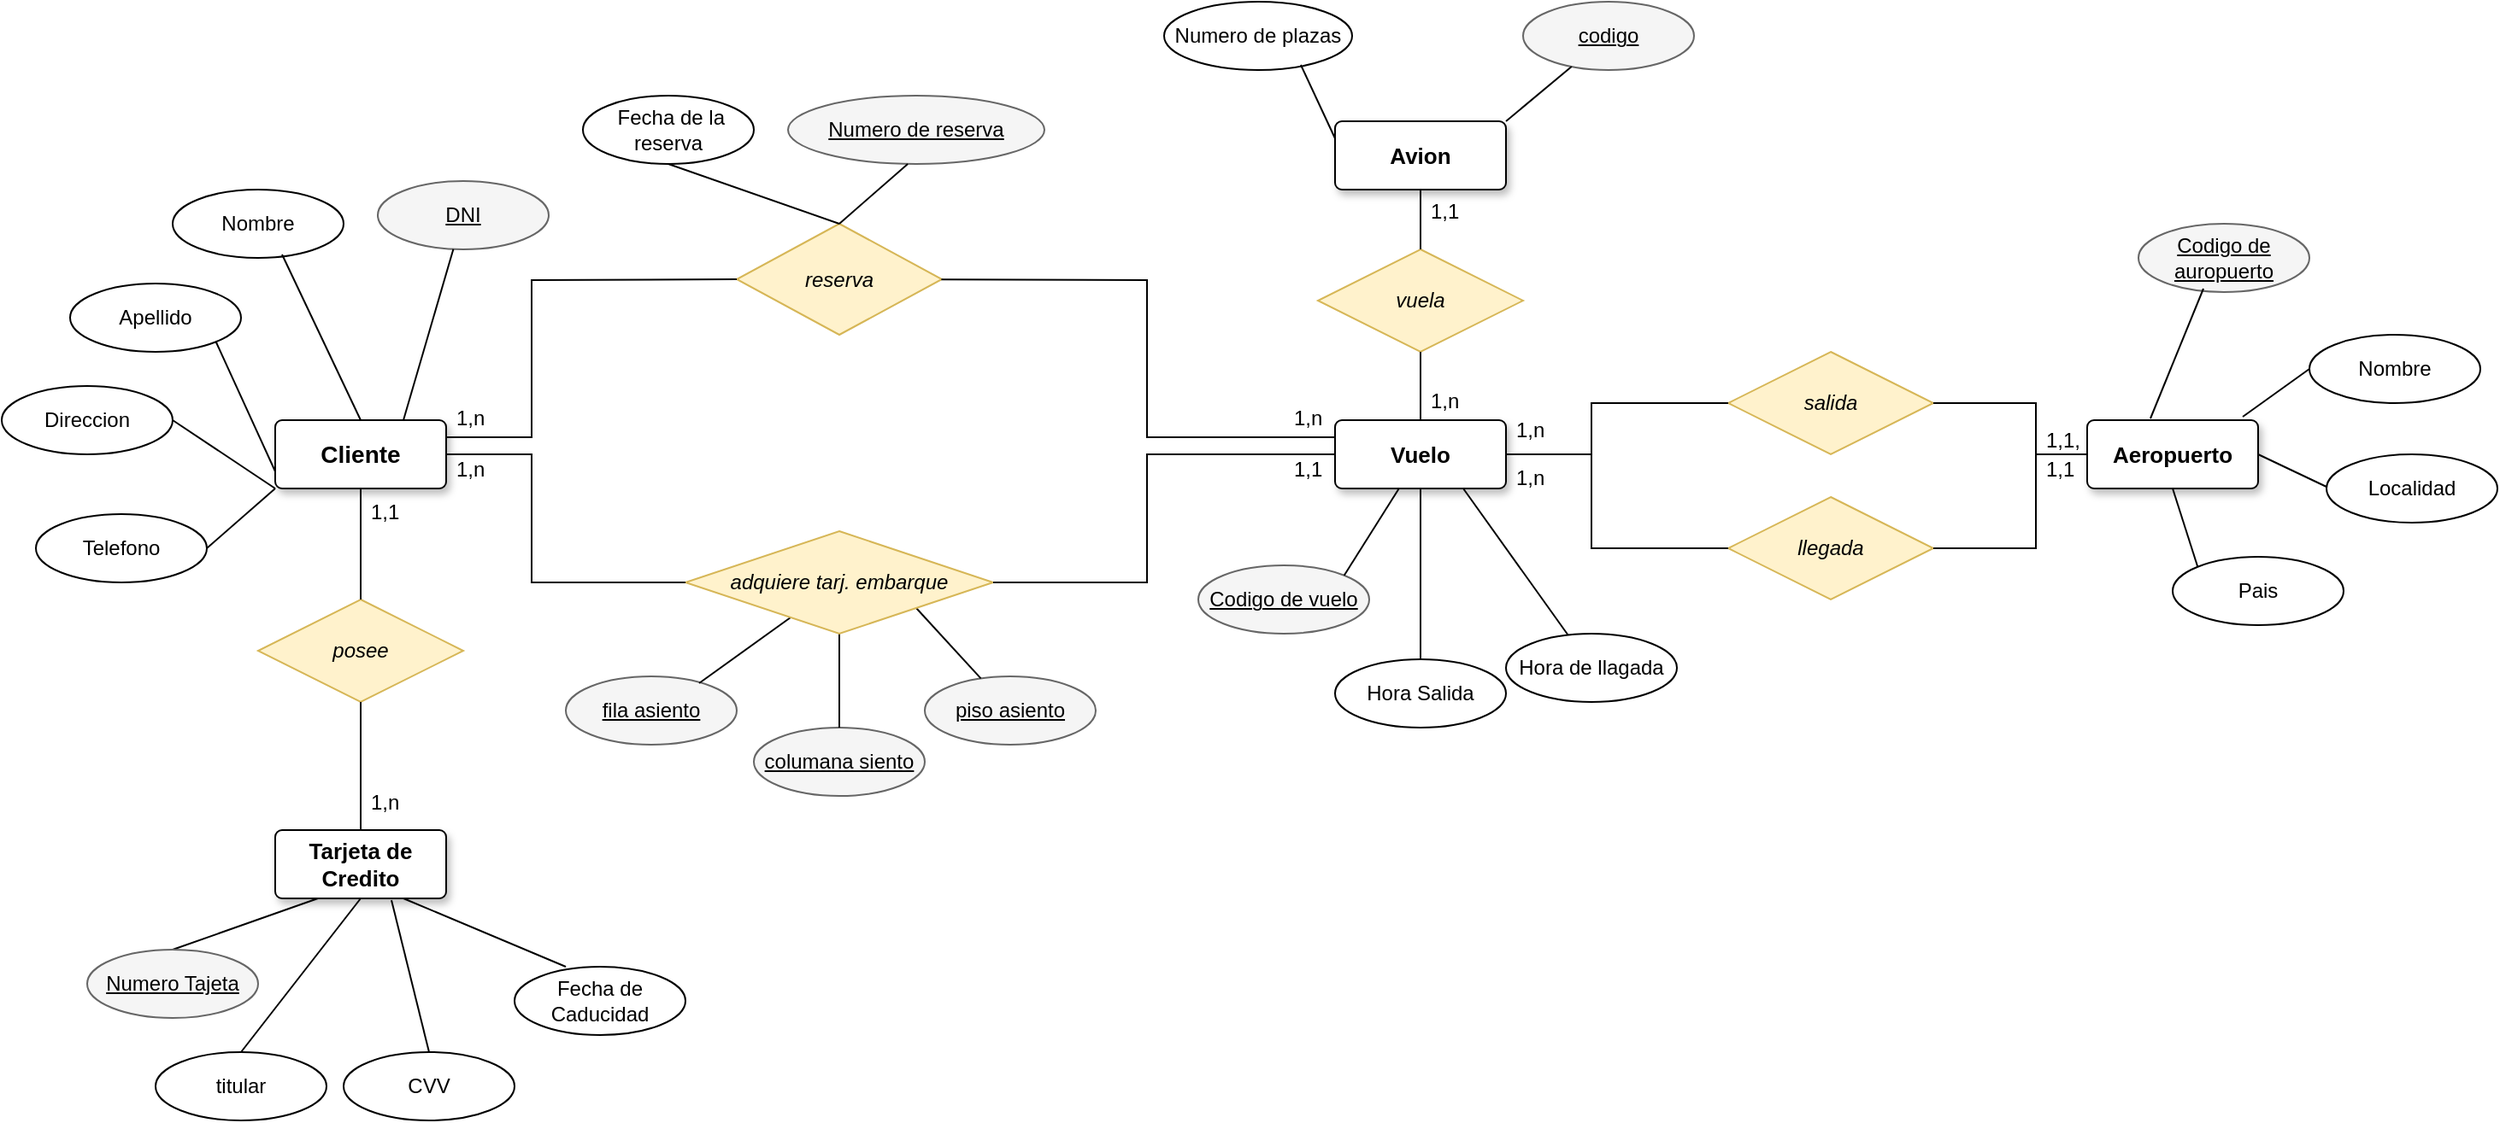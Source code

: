 <mxfile version="22.0.4" type="github">
  <diagram name="Página-1" id="PLl3LoUpIQeQATuizNE1">
    <mxGraphModel dx="2213" dy="751" grid="1" gridSize="10" guides="1" tooltips="1" connect="1" arrows="1" fold="1" page="1" pageScale="1" pageWidth="827" pageHeight="1169" math="0" shadow="0">
      <root>
        <mxCell id="0" />
        <mxCell id="1" parent="0" />
        <mxCell id="TztOawy7K9yjE7T_Magt-1" value="Vuelo" style="rounded=1;arcSize=10;whiteSpace=wrap;html=1;align=center;shadow=1;fontSize=13;fontStyle=1" vertex="1" parent="1">
          <mxGeometry x="550" y="460" width="100" height="40" as="geometry" />
        </mxCell>
        <mxCell id="TztOawy7K9yjE7T_Magt-2" value="Cliente" style="rounded=1;arcSize=10;whiteSpace=wrap;html=1;align=center;shadow=1;fontSize=14;fontStyle=1" vertex="1" parent="1">
          <mxGeometry x="-70" y="460" width="100" height="40" as="geometry" />
        </mxCell>
        <mxCell id="TztOawy7K9yjE7T_Magt-3" value="Aeropuerto" style="rounded=1;arcSize=10;whiteSpace=wrap;html=1;align=center;shadow=1;fontSize=13;fontStyle=1" vertex="1" parent="1">
          <mxGeometry x="990" y="460" width="100" height="40" as="geometry" />
        </mxCell>
        <mxCell id="TztOawy7K9yjE7T_Magt-4" value="Avion" style="rounded=1;arcSize=10;whiteSpace=wrap;html=1;align=center;shadow=1;fontSize=13;fontStyle=1" vertex="1" parent="1">
          <mxGeometry x="550" y="285" width="100" height="40" as="geometry" />
        </mxCell>
        <mxCell id="TztOawy7K9yjE7T_Magt-5" value="Nombre" style="ellipse;whiteSpace=wrap;html=1;align=center;" vertex="1" parent="1">
          <mxGeometry x="-130" y="325" width="100" height="40" as="geometry" />
        </mxCell>
        <mxCell id="TztOawy7K9yjE7T_Magt-6" value="DNI" style="ellipse;whiteSpace=wrap;html=1;align=center;fontStyle=4;fillColor=#f5f5f5;strokeColor=#666666;" vertex="1" parent="1">
          <mxGeometry x="-10" y="320" width="100" height="40" as="geometry" />
        </mxCell>
        <mxCell id="TztOawy7K9yjE7T_Magt-7" value="Apellido" style="ellipse;whiteSpace=wrap;html=1;align=center;" vertex="1" parent="1">
          <mxGeometry x="-190" y="380" width="100" height="40" as="geometry" />
        </mxCell>
        <mxCell id="TztOawy7K9yjE7T_Magt-8" value="Direccion" style="ellipse;whiteSpace=wrap;html=1;align=center;" vertex="1" parent="1">
          <mxGeometry x="-230" y="440" width="100" height="40" as="geometry" />
        </mxCell>
        <mxCell id="TztOawy7K9yjE7T_Magt-9" value="Telefono" style="ellipse;whiteSpace=wrap;html=1;align=center;" vertex="1" parent="1">
          <mxGeometry x="-210" y="515" width="100" height="40" as="geometry" />
        </mxCell>
        <mxCell id="TztOawy7K9yjE7T_Magt-10" value="Tarjeta de Credito" style="rounded=1;arcSize=10;whiteSpace=wrap;html=1;align=center;shadow=1;fontSize=13;fontStyle=1" vertex="1" parent="1">
          <mxGeometry x="-70" y="700" width="100" height="40" as="geometry" />
        </mxCell>
        <mxCell id="TztOawy7K9yjE7T_Magt-11" value="titular" style="ellipse;whiteSpace=wrap;html=1;align=center;" vertex="1" parent="1">
          <mxGeometry x="-140" y="830" width="100" height="40" as="geometry" />
        </mxCell>
        <mxCell id="TztOawy7K9yjE7T_Magt-12" value="CVV" style="ellipse;whiteSpace=wrap;html=1;align=center;" vertex="1" parent="1">
          <mxGeometry x="-30" y="830" width="100" height="40" as="geometry" />
        </mxCell>
        <mxCell id="TztOawy7K9yjE7T_Magt-13" value="Fecha de Caducidad" style="ellipse;whiteSpace=wrap;html=1;align=center;" vertex="1" parent="1">
          <mxGeometry x="70" y="780" width="100" height="40" as="geometry" />
        </mxCell>
        <mxCell id="TztOawy7K9yjE7T_Magt-14" value="" style="endArrow=none;html=1;rounded=0;exitX=0.5;exitY=0;exitDx=0;exitDy=0;entryX=0.5;entryY=1;entryDx=0;entryDy=0;" edge="1" parent="1" source="TztOawy7K9yjE7T_Magt-11" target="TztOawy7K9yjE7T_Magt-10">
          <mxGeometry relative="1" as="geometry">
            <mxPoint x="230" y="550" as="sourcePoint" />
            <mxPoint x="390" y="550" as="targetPoint" />
          </mxGeometry>
        </mxCell>
        <mxCell id="TztOawy7K9yjE7T_Magt-15" value="" style="endArrow=none;html=1;rounded=0;exitX=0.5;exitY=0;exitDx=0;exitDy=0;entryX=0.25;entryY=1;entryDx=0;entryDy=0;" edge="1" parent="1" source="TztOawy7K9yjE7T_Magt-18" target="TztOawy7K9yjE7T_Magt-10">
          <mxGeometry relative="1" as="geometry">
            <mxPoint x="170" y="860" as="sourcePoint" />
            <mxPoint x="290" y="770" as="targetPoint" />
          </mxGeometry>
        </mxCell>
        <mxCell id="TztOawy7K9yjE7T_Magt-16" value="" style="endArrow=none;html=1;rounded=0;entryX=0.5;entryY=0;entryDx=0;entryDy=0;exitX=0.68;exitY=1.025;exitDx=0;exitDy=0;exitPerimeter=0;" edge="1" parent="1" source="TztOawy7K9yjE7T_Magt-10" target="TztOawy7K9yjE7T_Magt-12">
          <mxGeometry relative="1" as="geometry">
            <mxPoint x="316" y="770" as="sourcePoint" />
            <mxPoint x="390" y="550" as="targetPoint" />
          </mxGeometry>
        </mxCell>
        <mxCell id="TztOawy7K9yjE7T_Magt-17" value="" style="endArrow=none;html=1;rounded=0;exitX=0.75;exitY=1;exitDx=0;exitDy=0;" edge="1" parent="1" source="TztOawy7K9yjE7T_Magt-10">
          <mxGeometry relative="1" as="geometry">
            <mxPoint x="230" y="550" as="sourcePoint" />
            <mxPoint x="100" y="780" as="targetPoint" />
          </mxGeometry>
        </mxCell>
        <mxCell id="TztOawy7K9yjE7T_Magt-18" value="Numero Tajeta" style="ellipse;whiteSpace=wrap;html=1;align=center;fontStyle=4;fillColor=#f5f5f5;strokeColor=#666666;" vertex="1" parent="1">
          <mxGeometry x="-180" y="770" width="100" height="40" as="geometry" />
        </mxCell>
        <mxCell id="TztOawy7K9yjE7T_Magt-19" value="" style="endArrow=none;html=1;rounded=0;exitX=0;exitY=1;exitDx=0;exitDy=0;entryX=1;entryY=0.5;entryDx=0;entryDy=0;" edge="1" parent="1" source="TztOawy7K9yjE7T_Magt-2" target="TztOawy7K9yjE7T_Magt-9">
          <mxGeometry relative="1" as="geometry">
            <mxPoint x="370" y="430" as="sourcePoint" />
            <mxPoint x="530" y="430" as="targetPoint" />
          </mxGeometry>
        </mxCell>
        <mxCell id="TztOawy7K9yjE7T_Magt-20" value="" style="endArrow=none;html=1;rounded=0;exitX=1;exitY=1;exitDx=0;exitDy=0;entryX=0;entryY=0.75;entryDx=0;entryDy=0;" edge="1" parent="1" source="TztOawy7K9yjE7T_Magt-7" target="TztOawy7K9yjE7T_Magt-2">
          <mxGeometry relative="1" as="geometry">
            <mxPoint x="370" y="430" as="sourcePoint" />
            <mxPoint x="530" y="430" as="targetPoint" />
          </mxGeometry>
        </mxCell>
        <mxCell id="TztOawy7K9yjE7T_Magt-21" value="" style="endArrow=none;html=1;rounded=0;entryX=1;entryY=0.5;entryDx=0;entryDy=0;exitX=0;exitY=1;exitDx=0;exitDy=0;" edge="1" parent="1" source="TztOawy7K9yjE7T_Magt-2" target="TztOawy7K9yjE7T_Magt-8">
          <mxGeometry relative="1" as="geometry">
            <mxPoint x="370" y="430" as="sourcePoint" />
            <mxPoint x="530" y="430" as="targetPoint" />
          </mxGeometry>
        </mxCell>
        <mxCell id="TztOawy7K9yjE7T_Magt-22" value="" style="endArrow=none;html=1;rounded=0;exitX=0.64;exitY=0.95;exitDx=0;exitDy=0;exitPerimeter=0;entryX=0.5;entryY=0;entryDx=0;entryDy=0;" edge="1" parent="1" source="TztOawy7K9yjE7T_Magt-5" target="TztOawy7K9yjE7T_Magt-2">
          <mxGeometry relative="1" as="geometry">
            <mxPoint x="370" y="430" as="sourcePoint" />
            <mxPoint x="530" y="430" as="targetPoint" />
          </mxGeometry>
        </mxCell>
        <mxCell id="TztOawy7K9yjE7T_Magt-23" value="" style="endArrow=none;html=1;rounded=0;entryX=0.75;entryY=0;entryDx=0;entryDy=0;" edge="1" parent="1" source="TztOawy7K9yjE7T_Magt-6" target="TztOawy7K9yjE7T_Magt-2">
          <mxGeometry relative="1" as="geometry">
            <mxPoint x="320" y="430" as="sourcePoint" />
            <mxPoint x="480" y="430" as="targetPoint" />
          </mxGeometry>
        </mxCell>
        <mxCell id="TztOawy7K9yjE7T_Magt-24" value="&lt;i&gt;posee&lt;/i&gt;" style="shape=rhombus;perimeter=rhombusPerimeter;whiteSpace=wrap;html=1;align=center;fillColor=#fff2cc;strokeColor=#d6b656;" vertex="1" parent="1">
          <mxGeometry x="-80" y="565" width="120" height="60" as="geometry" />
        </mxCell>
        <mxCell id="TztOawy7K9yjE7T_Magt-25" value="" style="endArrow=none;html=1;rounded=0;exitX=0.5;exitY=1;exitDx=0;exitDy=0;entryX=0.5;entryY=0;entryDx=0;entryDy=0;entryPerimeter=0;" edge="1" parent="1" source="TztOawy7K9yjE7T_Magt-2" target="TztOawy7K9yjE7T_Magt-24">
          <mxGeometry relative="1" as="geometry">
            <mxPoint x="320" y="520" as="sourcePoint" />
            <mxPoint x="480" y="520" as="targetPoint" />
          </mxGeometry>
        </mxCell>
        <mxCell id="TztOawy7K9yjE7T_Magt-26" value="" style="endArrow=none;html=1;rounded=0;exitX=0.5;exitY=1;exitDx=0;exitDy=0;entryX=0.5;entryY=0;entryDx=0;entryDy=0;" edge="1" parent="1" source="TztOawy7K9yjE7T_Magt-24" target="TztOawy7K9yjE7T_Magt-10">
          <mxGeometry relative="1" as="geometry">
            <mxPoint x="320" y="520" as="sourcePoint" />
            <mxPoint x="480" y="520" as="targetPoint" />
          </mxGeometry>
        </mxCell>
        <mxCell id="TztOawy7K9yjE7T_Magt-27" value="reserva" style="shape=rhombus;perimeter=rhombusPerimeter;whiteSpace=wrap;html=1;align=center;fillColor=#fff2cc;strokeColor=#d6b656;fontStyle=2" vertex="1" parent="1">
          <mxGeometry x="200" y="345" width="120" height="65" as="geometry" />
        </mxCell>
        <mxCell id="TztOawy7K9yjE7T_Magt-28" value="vuela" style="shape=rhombus;perimeter=rhombusPerimeter;whiteSpace=wrap;html=1;align=center;fillColor=#fff2cc;strokeColor=#d6b656;fontStyle=2" vertex="1" parent="1">
          <mxGeometry x="540" y="360" width="120" height="60" as="geometry" />
        </mxCell>
        <mxCell id="TztOawy7K9yjE7T_Magt-29" value="salida" style="shape=rhombus;perimeter=rhombusPerimeter;whiteSpace=wrap;html=1;align=center;fillColor=#fff2cc;strokeColor=#d6b656;fontStyle=2" vertex="1" parent="1">
          <mxGeometry x="780" y="420" width="120" height="60" as="geometry" />
        </mxCell>
        <mxCell id="TztOawy7K9yjE7T_Magt-30" value="llegada" style="shape=rhombus;perimeter=rhombusPerimeter;whiteSpace=wrap;html=1;align=center;fillColor=#fff2cc;strokeColor=#d6b656;fontStyle=2" vertex="1" parent="1">
          <mxGeometry x="780" y="505" width="120" height="60" as="geometry" />
        </mxCell>
        <mxCell id="TztOawy7K9yjE7T_Magt-31" value="&amp;nbsp;Fecha de la reserva" style="ellipse;whiteSpace=wrap;html=1;align=center;" vertex="1" parent="1">
          <mxGeometry x="110" y="270" width="100" height="40" as="geometry" />
        </mxCell>
        <mxCell id="TztOawy7K9yjE7T_Magt-32" value="Numero de reserva" style="ellipse;whiteSpace=wrap;html=1;align=center;fontStyle=4;fillColor=#f5f5f5;strokeColor=#666666;" vertex="1" parent="1">
          <mxGeometry x="230" y="270" width="150" height="40" as="geometry" />
        </mxCell>
        <mxCell id="TztOawy7K9yjE7T_Magt-33" value="fila asiento" style="ellipse;whiteSpace=wrap;html=1;align=center;fontStyle=4;fillColor=#f5f5f5;strokeColor=#666666;" vertex="1" parent="1">
          <mxGeometry x="100" y="610" width="100" height="40" as="geometry" />
        </mxCell>
        <mxCell id="TztOawy7K9yjE7T_Magt-34" value="columana siento" style="ellipse;whiteSpace=wrap;html=1;align=center;fontStyle=4;fillColor=#f5f5f5;strokeColor=#666666;" vertex="1" parent="1">
          <mxGeometry x="210" y="640" width="100" height="40" as="geometry" />
        </mxCell>
        <mxCell id="TztOawy7K9yjE7T_Magt-35" value="piso asiento" style="ellipse;whiteSpace=wrap;html=1;align=center;fontStyle=4;fillColor=#f5f5f5;strokeColor=#666666;" vertex="1" parent="1">
          <mxGeometry x="310" y="610" width="100" height="40" as="geometry" />
        </mxCell>
        <mxCell id="TztOawy7K9yjE7T_Magt-36" value="" style="endArrow=none;html=1;rounded=0;exitX=0.78;exitY=0.1;exitDx=0;exitDy=0;exitPerimeter=0;" edge="1" parent="1" source="TztOawy7K9yjE7T_Magt-33" target="TztOawy7K9yjE7T_Magt-49">
          <mxGeometry relative="1" as="geometry">
            <mxPoint x="180" y="640" as="sourcePoint" />
            <mxPoint x="190" y="595" as="targetPoint" />
          </mxGeometry>
        </mxCell>
        <mxCell id="TztOawy7K9yjE7T_Magt-37" value="" style="endArrow=none;html=1;rounded=0;exitX=0.5;exitY=1;exitDx=0;exitDy=0;" edge="1" parent="1" source="TztOawy7K9yjE7T_Magt-49" target="TztOawy7K9yjE7T_Magt-34">
          <mxGeometry relative="1" as="geometry">
            <mxPoint x="243" y="596" as="sourcePoint" />
            <mxPoint x="220" y="475" as="targetPoint" />
          </mxGeometry>
        </mxCell>
        <mxCell id="TztOawy7K9yjE7T_Magt-38" value="" style="endArrow=none;html=1;rounded=0;exitX=1;exitY=1;exitDx=0;exitDy=0;" edge="1" parent="1" source="TztOawy7K9yjE7T_Magt-49" target="TztOawy7K9yjE7T_Magt-35">
          <mxGeometry relative="1" as="geometry">
            <mxPoint x="250" y="595" as="sourcePoint" />
            <mxPoint x="220" y="475" as="targetPoint" />
          </mxGeometry>
        </mxCell>
        <mxCell id="TztOawy7K9yjE7T_Magt-39" value="" style="endArrow=none;html=1;rounded=0;exitX=0.5;exitY=0;exitDx=0;exitDy=0;entryX=0.467;entryY=1;entryDx=0;entryDy=0;entryPerimeter=0;" edge="1" parent="1" source="TztOawy7K9yjE7T_Magt-27" target="TztOawy7K9yjE7T_Magt-32">
          <mxGeometry relative="1" as="geometry">
            <mxPoint x="60" y="400" as="sourcePoint" />
            <mxPoint x="220" y="400" as="targetPoint" />
          </mxGeometry>
        </mxCell>
        <mxCell id="TztOawy7K9yjE7T_Magt-40" value="" style="endArrow=none;html=1;rounded=0;exitX=0.5;exitY=0;exitDx=0;exitDy=0;entryX=0.5;entryY=1;entryDx=0;entryDy=0;" edge="1" parent="1" source="TztOawy7K9yjE7T_Magt-27" target="TztOawy7K9yjE7T_Magt-31">
          <mxGeometry relative="1" as="geometry">
            <mxPoint x="60" y="400" as="sourcePoint" />
            <mxPoint x="220" y="400" as="targetPoint" />
          </mxGeometry>
        </mxCell>
        <mxCell id="TztOawy7K9yjE7T_Magt-41" value="" style="endArrow=none;html=1;rounded=0;exitX=1;exitY=0.25;exitDx=0;exitDy=0;entryX=0;entryY=0.5;entryDx=0;entryDy=0;" edge="1" parent="1" source="TztOawy7K9yjE7T_Magt-2" target="TztOawy7K9yjE7T_Magt-27">
          <mxGeometry relative="1" as="geometry">
            <mxPoint x="60" y="500" as="sourcePoint" />
            <mxPoint x="220" y="500" as="targetPoint" />
            <Array as="points">
              <mxPoint x="80" y="470" />
              <mxPoint x="80" y="378" />
            </Array>
          </mxGeometry>
        </mxCell>
        <mxCell id="TztOawy7K9yjE7T_Magt-42" value="" style="endArrow=none;html=1;rounded=0;entryX=0;entryY=0.5;entryDx=0;entryDy=0;exitX=1;exitY=0.5;exitDx=0;exitDy=0;" edge="1" parent="1" source="TztOawy7K9yjE7T_Magt-1" target="TztOawy7K9yjE7T_Magt-29">
          <mxGeometry relative="1" as="geometry">
            <mxPoint x="700" y="480" as="sourcePoint" />
            <mxPoint x="540" y="500" as="targetPoint" />
            <Array as="points">
              <mxPoint x="700" y="480" />
              <mxPoint x="700" y="450" />
            </Array>
          </mxGeometry>
        </mxCell>
        <mxCell id="TztOawy7K9yjE7T_Magt-43" value="" style="endArrow=none;html=1;rounded=0;entryX=0;entryY=0.5;entryDx=0;entryDy=0;" edge="1" parent="1" target="TztOawy7K9yjE7T_Magt-30">
          <mxGeometry relative="1" as="geometry">
            <mxPoint x="670" y="480" as="sourcePoint" />
            <mxPoint x="760" y="534.5" as="targetPoint" />
            <Array as="points">
              <mxPoint x="700" y="480" />
              <mxPoint x="700" y="535" />
            </Array>
          </mxGeometry>
        </mxCell>
        <mxCell id="TztOawy7K9yjE7T_Magt-44" value="" style="endArrow=none;html=1;rounded=0;entryX=0;entryY=0.5;entryDx=0;entryDy=0;" edge="1" parent="1" target="TztOawy7K9yjE7T_Magt-3">
          <mxGeometry relative="1" as="geometry">
            <mxPoint x="900" y="450" as="sourcePoint" />
            <mxPoint x="960" y="450" as="targetPoint" />
            <Array as="points">
              <mxPoint x="960" y="450" />
              <mxPoint x="960" y="480" />
            </Array>
          </mxGeometry>
        </mxCell>
        <mxCell id="TztOawy7K9yjE7T_Magt-45" value="" style="endArrow=none;html=1;rounded=0;entryX=0;entryY=0.5;entryDx=0;entryDy=0;exitX=1;exitY=0.5;exitDx=0;exitDy=0;" edge="1" parent="1" source="TztOawy7K9yjE7T_Magt-30" target="TztOawy7K9yjE7T_Magt-3">
          <mxGeometry relative="1" as="geometry">
            <mxPoint x="900" y="530" as="sourcePoint" />
            <mxPoint x="960" y="535" as="targetPoint" />
            <Array as="points">
              <mxPoint x="960" y="535" />
              <mxPoint x="960" y="480" />
            </Array>
          </mxGeometry>
        </mxCell>
        <mxCell id="TztOawy7K9yjE7T_Magt-46" value="" style="endArrow=none;html=1;rounded=0;exitX=0.5;exitY=1;exitDx=0;exitDy=0;entryX=0.5;entryY=0;entryDx=0;entryDy=0;" edge="1" parent="1" source="TztOawy7K9yjE7T_Magt-28" target="TztOawy7K9yjE7T_Magt-1">
          <mxGeometry relative="1" as="geometry">
            <mxPoint x="380" y="500" as="sourcePoint" />
            <mxPoint x="540" y="500" as="targetPoint" />
          </mxGeometry>
        </mxCell>
        <mxCell id="TztOawy7K9yjE7T_Magt-47" value="" style="endArrow=none;html=1;rounded=0;exitX=0.5;exitY=1;exitDx=0;exitDy=0;entryX=0.5;entryY=0;entryDx=0;entryDy=0;" edge="1" parent="1" source="TztOawy7K9yjE7T_Magt-4" target="TztOawy7K9yjE7T_Magt-28">
          <mxGeometry relative="1" as="geometry">
            <mxPoint x="380" y="535" as="sourcePoint" />
            <mxPoint x="540" y="535" as="targetPoint" />
          </mxGeometry>
        </mxCell>
        <mxCell id="TztOawy7K9yjE7T_Magt-48" value="" style="endArrow=none;html=1;rounded=0;entryX=0;entryY=0.25;entryDx=0;entryDy=0;" edge="1" parent="1" source="TztOawy7K9yjE7T_Magt-27" target="TztOawy7K9yjE7T_Magt-1">
          <mxGeometry relative="1" as="geometry">
            <mxPoint x="350" y="370" as="sourcePoint" />
            <mxPoint x="560" y="480" as="targetPoint" />
            <Array as="points">
              <mxPoint x="440" y="378" />
              <mxPoint x="440" y="470" />
              <mxPoint x="520" y="470" />
            </Array>
          </mxGeometry>
        </mxCell>
        <mxCell id="TztOawy7K9yjE7T_Magt-49" value="adquiere tarj. embarque" style="shape=rhombus;perimeter=rhombusPerimeter;whiteSpace=wrap;html=1;align=center;fillColor=#fff2cc;strokeColor=#d6b656;fontStyle=2" vertex="1" parent="1">
          <mxGeometry x="170" y="525" width="180" height="60" as="geometry" />
        </mxCell>
        <mxCell id="TztOawy7K9yjE7T_Magt-50" value="Codigo de vuelo" style="ellipse;whiteSpace=wrap;html=1;align=center;fontStyle=4;fillColor=#f5f5f5;strokeColor=#666666;" vertex="1" parent="1">
          <mxGeometry x="470" y="545" width="100" height="40" as="geometry" />
        </mxCell>
        <mxCell id="TztOawy7K9yjE7T_Magt-51" value="Hora Salida" style="ellipse;whiteSpace=wrap;html=1;align=center;" vertex="1" parent="1">
          <mxGeometry x="550" y="600" width="100" height="40" as="geometry" />
        </mxCell>
        <mxCell id="TztOawy7K9yjE7T_Magt-52" value="Hora de llagada" style="ellipse;whiteSpace=wrap;html=1;align=center;" vertex="1" parent="1">
          <mxGeometry x="650" y="585" width="100" height="40" as="geometry" />
        </mxCell>
        <mxCell id="TztOawy7K9yjE7T_Magt-53" value="Codigo de auropuerto" style="ellipse;whiteSpace=wrap;html=1;align=center;fontStyle=4;fillColor=#f5f5f5;strokeColor=#666666;" vertex="1" parent="1">
          <mxGeometry x="1020" y="345" width="100" height="40" as="geometry" />
        </mxCell>
        <mxCell id="TztOawy7K9yjE7T_Magt-54" value="Nombre" style="ellipse;whiteSpace=wrap;html=1;align=center;" vertex="1" parent="1">
          <mxGeometry x="1120" y="410" width="100" height="40" as="geometry" />
        </mxCell>
        <mxCell id="TztOawy7K9yjE7T_Magt-55" value="Localidad" style="ellipse;whiteSpace=wrap;html=1;align=center;" vertex="1" parent="1">
          <mxGeometry x="1130" y="480" width="100" height="40" as="geometry" />
        </mxCell>
        <mxCell id="TztOawy7K9yjE7T_Magt-56" value="Pais" style="ellipse;whiteSpace=wrap;html=1;align=center;" vertex="1" parent="1">
          <mxGeometry x="1040" y="540" width="100" height="40" as="geometry" />
        </mxCell>
        <mxCell id="TztOawy7K9yjE7T_Magt-57" value="Numero de plazas" style="ellipse;whiteSpace=wrap;html=1;align=center;" vertex="1" parent="1">
          <mxGeometry x="450" y="215" width="110" height="40" as="geometry" />
        </mxCell>
        <mxCell id="TztOawy7K9yjE7T_Magt-58" value="" style="endArrow=none;html=1;rounded=0;exitX=0.727;exitY=0.925;exitDx=0;exitDy=0;exitPerimeter=0;entryX=0;entryY=0.25;entryDx=0;entryDy=0;" edge="1" parent="1" source="TztOawy7K9yjE7T_Magt-57" target="TztOawy7K9yjE7T_Magt-4">
          <mxGeometry relative="1" as="geometry">
            <mxPoint x="380" y="535" as="sourcePoint" />
            <mxPoint x="540" y="535" as="targetPoint" />
          </mxGeometry>
        </mxCell>
        <mxCell id="TztOawy7K9yjE7T_Magt-59" value="codigo" style="ellipse;whiteSpace=wrap;html=1;align=center;fontStyle=4;fillColor=#f5f5f5;strokeColor=#666666;" vertex="1" parent="1">
          <mxGeometry x="660" y="215" width="100" height="40" as="geometry" />
        </mxCell>
        <mxCell id="TztOawy7K9yjE7T_Magt-60" value="" style="endArrow=none;html=1;rounded=0;exitX=1;exitY=0;exitDx=0;exitDy=0;" edge="1" parent="1" source="TztOawy7K9yjE7T_Magt-4" target="TztOawy7K9yjE7T_Magt-59">
          <mxGeometry relative="1" as="geometry">
            <mxPoint x="680" y="245" as="sourcePoint" />
            <mxPoint x="540" y="535" as="targetPoint" />
          </mxGeometry>
        </mxCell>
        <mxCell id="TztOawy7K9yjE7T_Magt-61" value="" style="endArrow=none;html=1;rounded=0;exitX=1;exitY=0;exitDx=0;exitDy=0;" edge="1" parent="1" source="TztOawy7K9yjE7T_Magt-50" target="TztOawy7K9yjE7T_Magt-1">
          <mxGeometry relative="1" as="geometry">
            <mxPoint x="570" y="550" as="sourcePoint" />
            <mxPoint x="540" y="500" as="targetPoint" />
          </mxGeometry>
        </mxCell>
        <mxCell id="TztOawy7K9yjE7T_Magt-62" value="" style="endArrow=none;html=1;rounded=0;exitX=0.5;exitY=0;exitDx=0;exitDy=0;" edge="1" parent="1" source="TztOawy7K9yjE7T_Magt-51">
          <mxGeometry relative="1" as="geometry">
            <mxPoint x="380" y="500" as="sourcePoint" />
            <mxPoint x="600" y="500" as="targetPoint" />
          </mxGeometry>
        </mxCell>
        <mxCell id="TztOawy7K9yjE7T_Magt-63" value="" style="endArrow=none;html=1;rounded=0;entryX=0.75;entryY=1;entryDx=0;entryDy=0;" edge="1" parent="1" source="TztOawy7K9yjE7T_Magt-52" target="TztOawy7K9yjE7T_Magt-1">
          <mxGeometry relative="1" as="geometry">
            <mxPoint x="380" y="500" as="sourcePoint" />
            <mxPoint x="540" y="500" as="targetPoint" />
          </mxGeometry>
        </mxCell>
        <mxCell id="TztOawy7K9yjE7T_Magt-64" value="" style="endArrow=none;html=1;rounded=0;entryX=0.38;entryY=0.95;entryDx=0;entryDy=0;entryPerimeter=0;exitX=0.37;exitY=-0.025;exitDx=0;exitDy=0;exitPerimeter=0;" edge="1" parent="1" source="TztOawy7K9yjE7T_Magt-3" target="TztOawy7K9yjE7T_Magt-53">
          <mxGeometry relative="1" as="geometry">
            <mxPoint x="380" y="500" as="sourcePoint" />
            <mxPoint x="540" y="500" as="targetPoint" />
          </mxGeometry>
        </mxCell>
        <mxCell id="TztOawy7K9yjE7T_Magt-65" value="" style="endArrow=none;html=1;rounded=0;entryX=0;entryY=0.5;entryDx=0;entryDy=0;exitX=0.91;exitY=-0.05;exitDx=0;exitDy=0;exitPerimeter=0;" edge="1" parent="1" source="TztOawy7K9yjE7T_Magt-3" target="TztOawy7K9yjE7T_Magt-54">
          <mxGeometry relative="1" as="geometry">
            <mxPoint x="380" y="500" as="sourcePoint" />
            <mxPoint x="540" y="500" as="targetPoint" />
          </mxGeometry>
        </mxCell>
        <mxCell id="TztOawy7K9yjE7T_Magt-66" value="" style="endArrow=none;html=1;rounded=0;exitX=1;exitY=0.5;exitDx=0;exitDy=0;" edge="1" parent="1" source="TztOawy7K9yjE7T_Magt-3">
          <mxGeometry relative="1" as="geometry">
            <mxPoint x="970" y="499" as="sourcePoint" />
            <mxPoint x="1130" y="499" as="targetPoint" />
          </mxGeometry>
        </mxCell>
        <mxCell id="TztOawy7K9yjE7T_Magt-67" value="" style="endArrow=none;html=1;rounded=0;entryX=0;entryY=0;entryDx=0;entryDy=0;exitX=0.5;exitY=1;exitDx=0;exitDy=0;" edge="1" parent="1" source="TztOawy7K9yjE7T_Magt-3" target="TztOawy7K9yjE7T_Magt-56">
          <mxGeometry relative="1" as="geometry">
            <mxPoint x="380" y="500" as="sourcePoint" />
            <mxPoint x="540" y="500" as="targetPoint" />
          </mxGeometry>
        </mxCell>
        <mxCell id="TztOawy7K9yjE7T_Magt-68" value="" style="endArrow=none;html=1;rounded=0;entryX=0;entryY=0.5;entryDx=0;entryDy=0;exitX=1;exitY=0.5;exitDx=0;exitDy=0;" edge="1" parent="1" source="TztOawy7K9yjE7T_Magt-2" target="TztOawy7K9yjE7T_Magt-49">
          <mxGeometry relative="1" as="geometry">
            <mxPoint x="-70" y="520" as="sourcePoint" />
            <mxPoint x="90" y="520" as="targetPoint" />
            <Array as="points">
              <mxPoint x="80" y="480" />
              <mxPoint x="80" y="555" />
            </Array>
          </mxGeometry>
        </mxCell>
        <mxCell id="TztOawy7K9yjE7T_Magt-69" value="" style="endArrow=none;html=1;rounded=0;exitX=1;exitY=0.5;exitDx=0;exitDy=0;entryX=0;entryY=0.5;entryDx=0;entryDy=0;" edge="1" parent="1" source="TztOawy7K9yjE7T_Magt-49" target="TztOawy7K9yjE7T_Magt-1">
          <mxGeometry relative="1" as="geometry">
            <mxPoint x="380" y="500" as="sourcePoint" />
            <mxPoint x="540" y="500" as="targetPoint" />
            <Array as="points">
              <mxPoint x="440" y="555" />
              <mxPoint x="440" y="480" />
            </Array>
          </mxGeometry>
        </mxCell>
        <mxCell id="TztOawy7K9yjE7T_Magt-70" value="1,n" style="text;strokeColor=none;fillColor=none;spacingLeft=4;spacingRight=4;overflow=hidden;rotatable=0;points=[[0,0.5],[1,0.5]];portConstraint=eastwest;fontSize=12;whiteSpace=wrap;html=1;" vertex="1" parent="1">
          <mxGeometry x="-20" y="670" width="40" height="30" as="geometry" />
        </mxCell>
        <mxCell id="TztOawy7K9yjE7T_Magt-71" value="1,n" style="text;strokeColor=none;fillColor=none;spacingLeft=4;spacingRight=4;overflow=hidden;rotatable=0;points=[[0,0.5],[1,0.5]];portConstraint=eastwest;fontSize=12;whiteSpace=wrap;html=1;" vertex="1" parent="1">
          <mxGeometry x="520" y="445" width="40" height="30" as="geometry" />
        </mxCell>
        <mxCell id="TztOawy7K9yjE7T_Magt-72" value="1,1" style="text;strokeColor=none;fillColor=none;spacingLeft=4;spacingRight=4;overflow=hidden;rotatable=0;points=[[0,0.5],[1,0.5]];portConstraint=eastwest;fontSize=12;whiteSpace=wrap;html=1;" vertex="1" parent="1">
          <mxGeometry x="520" y="475" width="40" height="30" as="geometry" />
        </mxCell>
        <mxCell id="TztOawy7K9yjE7T_Magt-73" value="1,n" style="text;strokeColor=none;fillColor=none;spacingLeft=4;spacingRight=4;overflow=hidden;rotatable=0;points=[[0,0.5],[1,0.5]];portConstraint=eastwest;fontSize=12;whiteSpace=wrap;html=1;" vertex="1" parent="1">
          <mxGeometry x="30" y="445" width="40" height="30" as="geometry" />
        </mxCell>
        <mxCell id="TztOawy7K9yjE7T_Magt-74" value="1,n" style="text;strokeColor=none;fillColor=none;spacingLeft=4;spacingRight=4;overflow=hidden;rotatable=0;points=[[0,0.5],[1,0.5]];portConstraint=eastwest;fontSize=12;whiteSpace=wrap;html=1;" vertex="1" parent="1">
          <mxGeometry x="30" y="475" width="40" height="30" as="geometry" />
        </mxCell>
        <mxCell id="TztOawy7K9yjE7T_Magt-75" value="1,1," style="text;strokeColor=none;fillColor=none;spacingLeft=4;spacingRight=4;overflow=hidden;rotatable=0;points=[[0,0.5],[1,0.5]];portConstraint=eastwest;fontSize=12;whiteSpace=wrap;html=1;" vertex="1" parent="1">
          <mxGeometry x="960" y="458" width="40" height="30" as="geometry" />
        </mxCell>
        <mxCell id="TztOawy7K9yjE7T_Magt-76" value="1,1" style="text;strokeColor=none;fillColor=none;spacingLeft=4;spacingRight=4;overflow=hidden;rotatable=0;points=[[0,0.5],[1,0.5]];portConstraint=eastwest;fontSize=12;whiteSpace=wrap;html=1;" vertex="1" parent="1">
          <mxGeometry x="960" y="475" width="40" height="30" as="geometry" />
        </mxCell>
        <mxCell id="TztOawy7K9yjE7T_Magt-77" value="1,n" style="text;strokeColor=none;fillColor=none;spacingLeft=4;spacingRight=4;overflow=hidden;rotatable=0;points=[[0,0.5],[1,0.5]];portConstraint=eastwest;fontSize=12;whiteSpace=wrap;html=1;" vertex="1" parent="1">
          <mxGeometry x="650" y="480" width="40" height="30" as="geometry" />
        </mxCell>
        <mxCell id="TztOawy7K9yjE7T_Magt-78" value="1,n" style="text;strokeColor=none;fillColor=none;spacingLeft=4;spacingRight=4;overflow=hidden;rotatable=0;points=[[0,0.5],[1,0.5]];portConstraint=eastwest;fontSize=12;whiteSpace=wrap;html=1;" vertex="1" parent="1">
          <mxGeometry x="650" y="452" width="40" height="30" as="geometry" />
        </mxCell>
        <mxCell id="TztOawy7K9yjE7T_Magt-79" value="1,1" style="text;strokeColor=none;fillColor=none;spacingLeft=4;spacingRight=4;overflow=hidden;rotatable=0;points=[[0,0.5],[1,0.5]];portConstraint=eastwest;fontSize=12;whiteSpace=wrap;html=1;" vertex="1" parent="1">
          <mxGeometry x="600" y="324" width="40" height="30" as="geometry" />
        </mxCell>
        <mxCell id="TztOawy7K9yjE7T_Magt-80" value="1,n" style="text;strokeColor=none;fillColor=none;spacingLeft=4;spacingRight=4;overflow=hidden;rotatable=0;points=[[0,0.5],[1,0.5]];portConstraint=eastwest;fontSize=12;whiteSpace=wrap;html=1;" vertex="1" parent="1">
          <mxGeometry x="600" y="435" width="40" height="30" as="geometry" />
        </mxCell>
        <mxCell id="TztOawy7K9yjE7T_Magt-81" value="1,1" style="text;strokeColor=none;fillColor=none;spacingLeft=4;spacingRight=4;overflow=hidden;rotatable=0;points=[[0,0.5],[1,0.5]];portConstraint=eastwest;fontSize=12;whiteSpace=wrap;html=1;" vertex="1" parent="1">
          <mxGeometry x="-20" y="500" width="40" height="30" as="geometry" />
        </mxCell>
      </root>
    </mxGraphModel>
  </diagram>
</mxfile>
